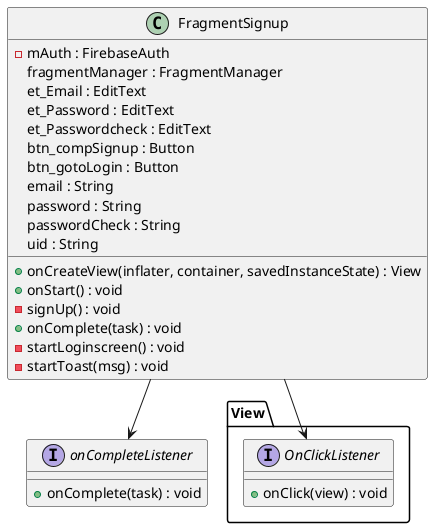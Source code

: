 @startuml
FragmentSignup --> onCompleteListener
FragmentSignup --> View.OnClickListener
class FragmentSignup {
    -mAuth : FirebaseAuth
    fragmentManager : FragmentManager
    et_Email : EditText
    et_Password : EditText
    et_Passwordcheck : EditText
    btn_compSignup : Button
    btn_gotoLogin : Button
    email : String
    password : String
    passwordCheck : String
    uid : String

    +onCreateView(inflater, container, savedInstanceState) : View
    +onStart() : void
    -signUp() : void
    +onComplete(task) : void
    -startLoginscreen() : void
    -startToast(msg) : void
}

interface onCompleteListener {
    +onComplete(task) : void
}

interface View.OnClickListener {
    +onClick(view) : void
}

@enduml